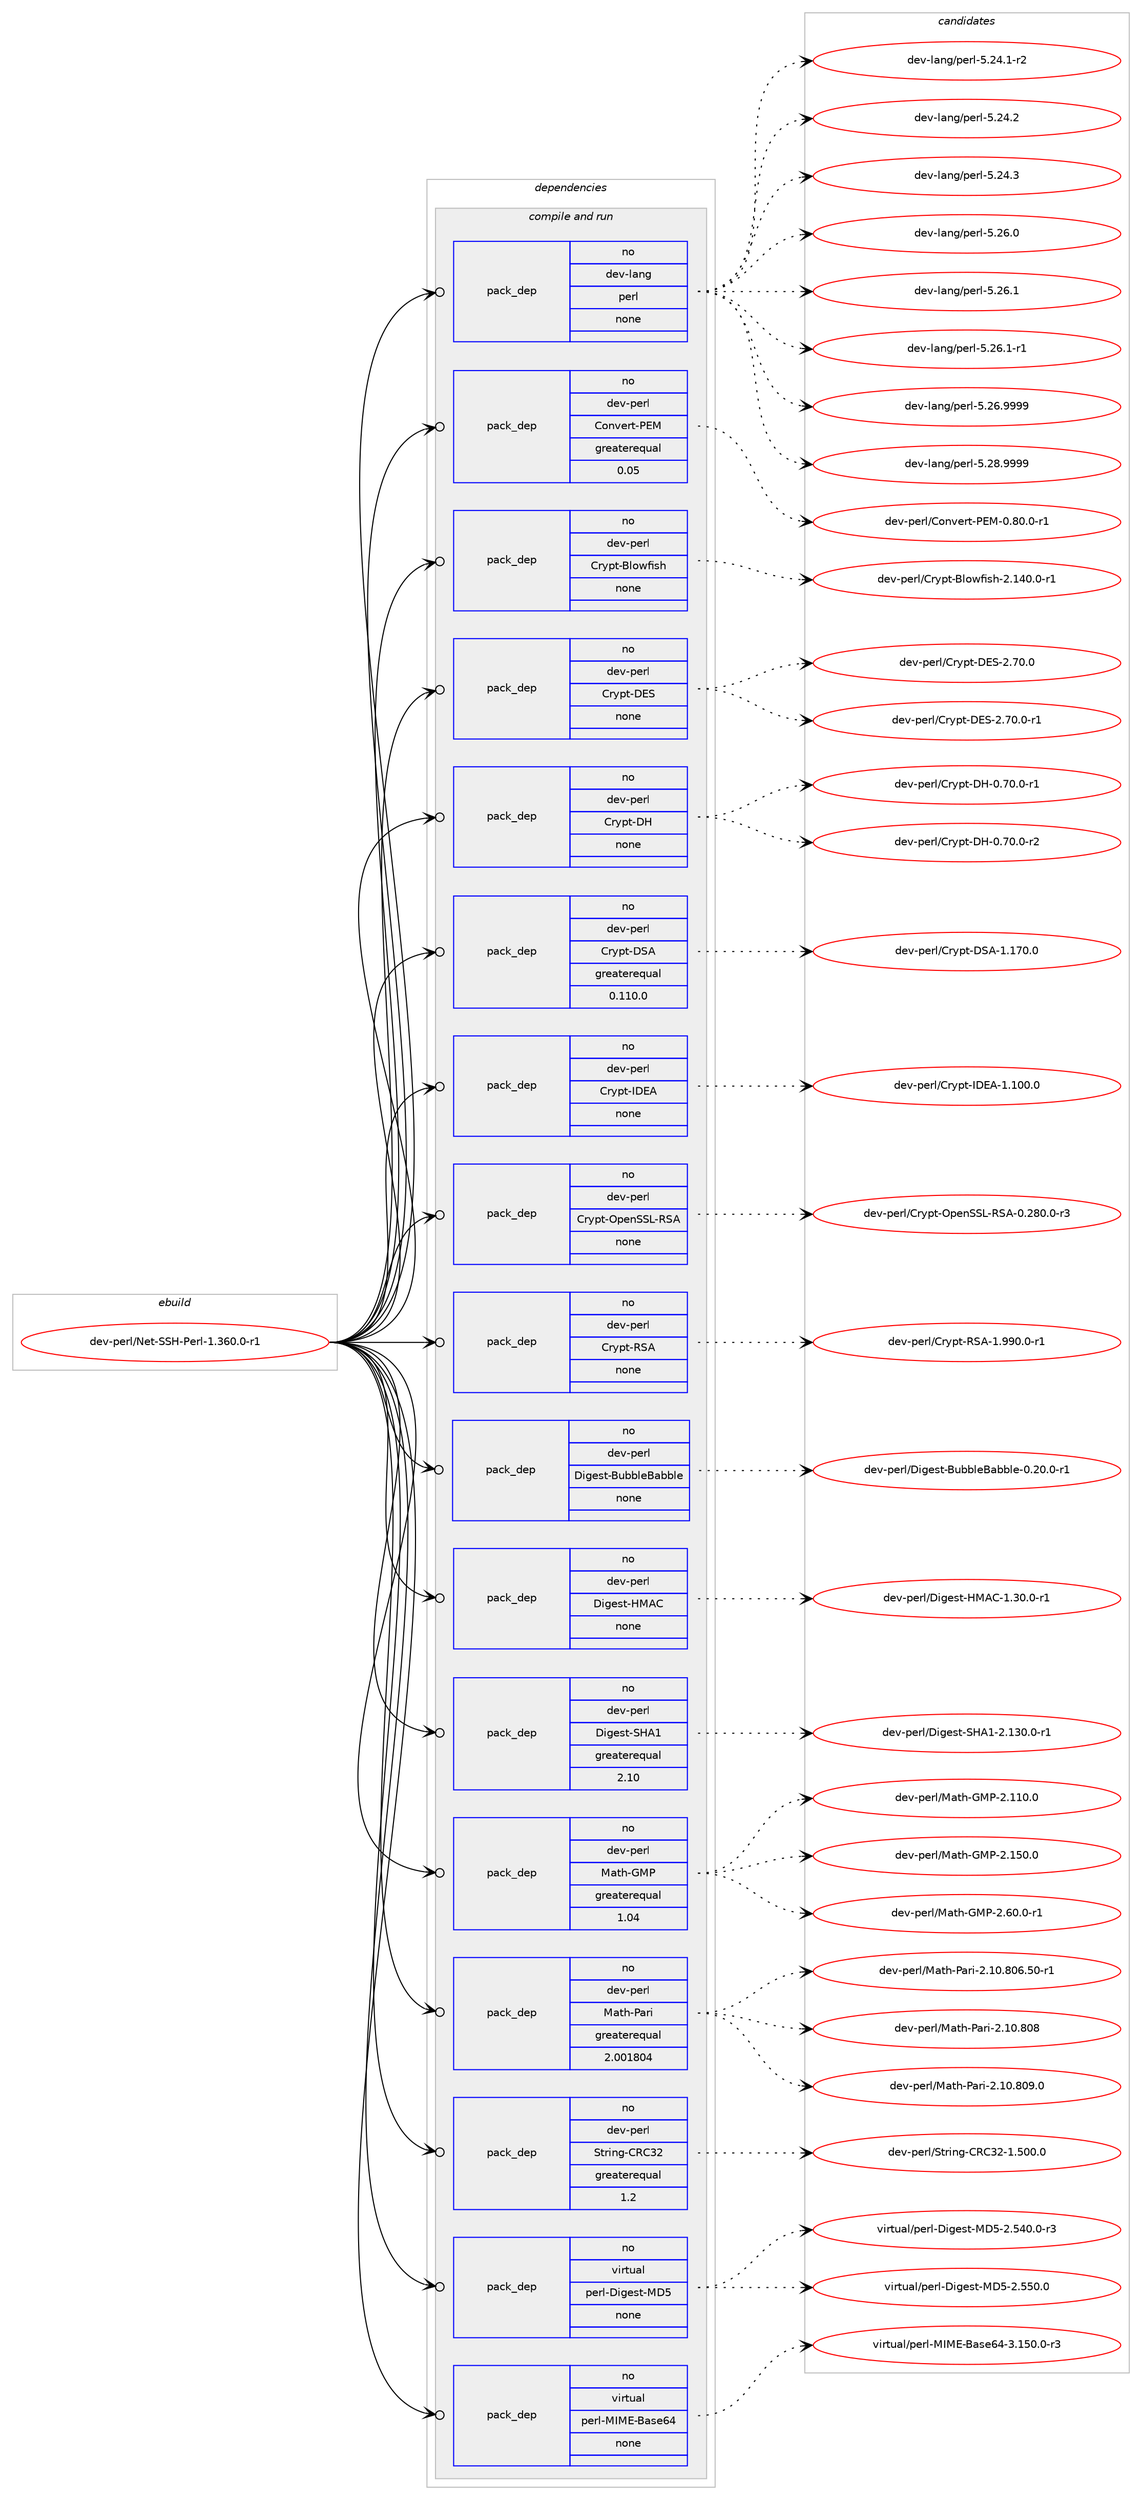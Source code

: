 digraph prolog {

# *************
# Graph options
# *************

newrank=true;
concentrate=true;
compound=true;
graph [rankdir=LR,fontname=Helvetica,fontsize=10,ranksep=1.5];#, ranksep=2.5, nodesep=0.2];
edge  [arrowhead=vee];
node  [fontname=Helvetica,fontsize=10];

# **********
# The ebuild
# **********

subgraph cluster_leftcol {
color=gray;
rank=same;
label=<<i>ebuild</i>>;
id [label="dev-perl/Net-SSH-Perl-1.360.0-r1", color=red, width=4, href="../dev-perl/Net-SSH-Perl-1.360.0-r1.svg"];
}

# ****************
# The dependencies
# ****************

subgraph cluster_midcol {
color=gray;
label=<<i>dependencies</i>>;
subgraph cluster_compile {
fillcolor="#eeeeee";
style=filled;
label=<<i>compile</i>>;
}
subgraph cluster_compileandrun {
fillcolor="#eeeeee";
style=filled;
label=<<i>compile and run</i>>;
subgraph pack104886 {
dependency136351 [label=<<TABLE BORDER="0" CELLBORDER="1" CELLSPACING="0" CELLPADDING="4" WIDTH="220"><TR><TD ROWSPAN="6" CELLPADDING="30">pack_dep</TD></TR><TR><TD WIDTH="110">no</TD></TR><TR><TD>dev-lang</TD></TR><TR><TD>perl</TD></TR><TR><TD>none</TD></TR><TR><TD></TD></TR></TABLE>>, shape=none, color=blue];
}
id:e -> dependency136351:w [weight=20,style="solid",arrowhead="odotvee"];
subgraph pack104887 {
dependency136352 [label=<<TABLE BORDER="0" CELLBORDER="1" CELLSPACING="0" CELLPADDING="4" WIDTH="220"><TR><TD ROWSPAN="6" CELLPADDING="30">pack_dep</TD></TR><TR><TD WIDTH="110">no</TD></TR><TR><TD>dev-perl</TD></TR><TR><TD>Convert-PEM</TD></TR><TR><TD>greaterequal</TD></TR><TR><TD>0.05</TD></TR></TABLE>>, shape=none, color=blue];
}
id:e -> dependency136352:w [weight=20,style="solid",arrowhead="odotvee"];
subgraph pack104888 {
dependency136353 [label=<<TABLE BORDER="0" CELLBORDER="1" CELLSPACING="0" CELLPADDING="4" WIDTH="220"><TR><TD ROWSPAN="6" CELLPADDING="30">pack_dep</TD></TR><TR><TD WIDTH="110">no</TD></TR><TR><TD>dev-perl</TD></TR><TR><TD>Crypt-Blowfish</TD></TR><TR><TD>none</TD></TR><TR><TD></TD></TR></TABLE>>, shape=none, color=blue];
}
id:e -> dependency136353:w [weight=20,style="solid",arrowhead="odotvee"];
subgraph pack104889 {
dependency136354 [label=<<TABLE BORDER="0" CELLBORDER="1" CELLSPACING="0" CELLPADDING="4" WIDTH="220"><TR><TD ROWSPAN="6" CELLPADDING="30">pack_dep</TD></TR><TR><TD WIDTH="110">no</TD></TR><TR><TD>dev-perl</TD></TR><TR><TD>Crypt-DES</TD></TR><TR><TD>none</TD></TR><TR><TD></TD></TR></TABLE>>, shape=none, color=blue];
}
id:e -> dependency136354:w [weight=20,style="solid",arrowhead="odotvee"];
subgraph pack104890 {
dependency136355 [label=<<TABLE BORDER="0" CELLBORDER="1" CELLSPACING="0" CELLPADDING="4" WIDTH="220"><TR><TD ROWSPAN="6" CELLPADDING="30">pack_dep</TD></TR><TR><TD WIDTH="110">no</TD></TR><TR><TD>dev-perl</TD></TR><TR><TD>Crypt-DH</TD></TR><TR><TD>none</TD></TR><TR><TD></TD></TR></TABLE>>, shape=none, color=blue];
}
id:e -> dependency136355:w [weight=20,style="solid",arrowhead="odotvee"];
subgraph pack104891 {
dependency136356 [label=<<TABLE BORDER="0" CELLBORDER="1" CELLSPACING="0" CELLPADDING="4" WIDTH="220"><TR><TD ROWSPAN="6" CELLPADDING="30">pack_dep</TD></TR><TR><TD WIDTH="110">no</TD></TR><TR><TD>dev-perl</TD></TR><TR><TD>Crypt-DSA</TD></TR><TR><TD>greaterequal</TD></TR><TR><TD>0.110.0</TD></TR></TABLE>>, shape=none, color=blue];
}
id:e -> dependency136356:w [weight=20,style="solid",arrowhead="odotvee"];
subgraph pack104892 {
dependency136357 [label=<<TABLE BORDER="0" CELLBORDER="1" CELLSPACING="0" CELLPADDING="4" WIDTH="220"><TR><TD ROWSPAN="6" CELLPADDING="30">pack_dep</TD></TR><TR><TD WIDTH="110">no</TD></TR><TR><TD>dev-perl</TD></TR><TR><TD>Crypt-IDEA</TD></TR><TR><TD>none</TD></TR><TR><TD></TD></TR></TABLE>>, shape=none, color=blue];
}
id:e -> dependency136357:w [weight=20,style="solid",arrowhead="odotvee"];
subgraph pack104893 {
dependency136358 [label=<<TABLE BORDER="0" CELLBORDER="1" CELLSPACING="0" CELLPADDING="4" WIDTH="220"><TR><TD ROWSPAN="6" CELLPADDING="30">pack_dep</TD></TR><TR><TD WIDTH="110">no</TD></TR><TR><TD>dev-perl</TD></TR><TR><TD>Crypt-OpenSSL-RSA</TD></TR><TR><TD>none</TD></TR><TR><TD></TD></TR></TABLE>>, shape=none, color=blue];
}
id:e -> dependency136358:w [weight=20,style="solid",arrowhead="odotvee"];
subgraph pack104894 {
dependency136359 [label=<<TABLE BORDER="0" CELLBORDER="1" CELLSPACING="0" CELLPADDING="4" WIDTH="220"><TR><TD ROWSPAN="6" CELLPADDING="30">pack_dep</TD></TR><TR><TD WIDTH="110">no</TD></TR><TR><TD>dev-perl</TD></TR><TR><TD>Crypt-RSA</TD></TR><TR><TD>none</TD></TR><TR><TD></TD></TR></TABLE>>, shape=none, color=blue];
}
id:e -> dependency136359:w [weight=20,style="solid",arrowhead="odotvee"];
subgraph pack104895 {
dependency136360 [label=<<TABLE BORDER="0" CELLBORDER="1" CELLSPACING="0" CELLPADDING="4" WIDTH="220"><TR><TD ROWSPAN="6" CELLPADDING="30">pack_dep</TD></TR><TR><TD WIDTH="110">no</TD></TR><TR><TD>dev-perl</TD></TR><TR><TD>Digest-BubbleBabble</TD></TR><TR><TD>none</TD></TR><TR><TD></TD></TR></TABLE>>, shape=none, color=blue];
}
id:e -> dependency136360:w [weight=20,style="solid",arrowhead="odotvee"];
subgraph pack104896 {
dependency136361 [label=<<TABLE BORDER="0" CELLBORDER="1" CELLSPACING="0" CELLPADDING="4" WIDTH="220"><TR><TD ROWSPAN="6" CELLPADDING="30">pack_dep</TD></TR><TR><TD WIDTH="110">no</TD></TR><TR><TD>dev-perl</TD></TR><TR><TD>Digest-HMAC</TD></TR><TR><TD>none</TD></TR><TR><TD></TD></TR></TABLE>>, shape=none, color=blue];
}
id:e -> dependency136361:w [weight=20,style="solid",arrowhead="odotvee"];
subgraph pack104897 {
dependency136362 [label=<<TABLE BORDER="0" CELLBORDER="1" CELLSPACING="0" CELLPADDING="4" WIDTH="220"><TR><TD ROWSPAN="6" CELLPADDING="30">pack_dep</TD></TR><TR><TD WIDTH="110">no</TD></TR><TR><TD>dev-perl</TD></TR><TR><TD>Digest-SHA1</TD></TR><TR><TD>greaterequal</TD></TR><TR><TD>2.10</TD></TR></TABLE>>, shape=none, color=blue];
}
id:e -> dependency136362:w [weight=20,style="solid",arrowhead="odotvee"];
subgraph pack104898 {
dependency136363 [label=<<TABLE BORDER="0" CELLBORDER="1" CELLSPACING="0" CELLPADDING="4" WIDTH="220"><TR><TD ROWSPAN="6" CELLPADDING="30">pack_dep</TD></TR><TR><TD WIDTH="110">no</TD></TR><TR><TD>dev-perl</TD></TR><TR><TD>Math-GMP</TD></TR><TR><TD>greaterequal</TD></TR><TR><TD>1.04</TD></TR></TABLE>>, shape=none, color=blue];
}
id:e -> dependency136363:w [weight=20,style="solid",arrowhead="odotvee"];
subgraph pack104899 {
dependency136364 [label=<<TABLE BORDER="0" CELLBORDER="1" CELLSPACING="0" CELLPADDING="4" WIDTH="220"><TR><TD ROWSPAN="6" CELLPADDING="30">pack_dep</TD></TR><TR><TD WIDTH="110">no</TD></TR><TR><TD>dev-perl</TD></TR><TR><TD>Math-Pari</TD></TR><TR><TD>greaterequal</TD></TR><TR><TD>2.001804</TD></TR></TABLE>>, shape=none, color=blue];
}
id:e -> dependency136364:w [weight=20,style="solid",arrowhead="odotvee"];
subgraph pack104900 {
dependency136365 [label=<<TABLE BORDER="0" CELLBORDER="1" CELLSPACING="0" CELLPADDING="4" WIDTH="220"><TR><TD ROWSPAN="6" CELLPADDING="30">pack_dep</TD></TR><TR><TD WIDTH="110">no</TD></TR><TR><TD>dev-perl</TD></TR><TR><TD>String-CRC32</TD></TR><TR><TD>greaterequal</TD></TR><TR><TD>1.2</TD></TR></TABLE>>, shape=none, color=blue];
}
id:e -> dependency136365:w [weight=20,style="solid",arrowhead="odotvee"];
subgraph pack104901 {
dependency136366 [label=<<TABLE BORDER="0" CELLBORDER="1" CELLSPACING="0" CELLPADDING="4" WIDTH="220"><TR><TD ROWSPAN="6" CELLPADDING="30">pack_dep</TD></TR><TR><TD WIDTH="110">no</TD></TR><TR><TD>virtual</TD></TR><TR><TD>perl-Digest-MD5</TD></TR><TR><TD>none</TD></TR><TR><TD></TD></TR></TABLE>>, shape=none, color=blue];
}
id:e -> dependency136366:w [weight=20,style="solid",arrowhead="odotvee"];
subgraph pack104902 {
dependency136367 [label=<<TABLE BORDER="0" CELLBORDER="1" CELLSPACING="0" CELLPADDING="4" WIDTH="220"><TR><TD ROWSPAN="6" CELLPADDING="30">pack_dep</TD></TR><TR><TD WIDTH="110">no</TD></TR><TR><TD>virtual</TD></TR><TR><TD>perl-MIME-Base64</TD></TR><TR><TD>none</TD></TR><TR><TD></TD></TR></TABLE>>, shape=none, color=blue];
}
id:e -> dependency136367:w [weight=20,style="solid",arrowhead="odotvee"];
}
subgraph cluster_run {
fillcolor="#eeeeee";
style=filled;
label=<<i>run</i>>;
}
}

# **************
# The candidates
# **************

subgraph cluster_choices {
rank=same;
color=gray;
label=<<i>candidates</i>>;

subgraph choice104886 {
color=black;
nodesep=1;
choice100101118451089711010347112101114108455346505246494511450 [label="dev-lang/perl-5.24.1-r2", color=red, width=4,href="../dev-lang/perl-5.24.1-r2.svg"];
choice10010111845108971101034711210111410845534650524650 [label="dev-lang/perl-5.24.2", color=red, width=4,href="../dev-lang/perl-5.24.2.svg"];
choice10010111845108971101034711210111410845534650524651 [label="dev-lang/perl-5.24.3", color=red, width=4,href="../dev-lang/perl-5.24.3.svg"];
choice10010111845108971101034711210111410845534650544648 [label="dev-lang/perl-5.26.0", color=red, width=4,href="../dev-lang/perl-5.26.0.svg"];
choice10010111845108971101034711210111410845534650544649 [label="dev-lang/perl-5.26.1", color=red, width=4,href="../dev-lang/perl-5.26.1.svg"];
choice100101118451089711010347112101114108455346505446494511449 [label="dev-lang/perl-5.26.1-r1", color=red, width=4,href="../dev-lang/perl-5.26.1-r1.svg"];
choice10010111845108971101034711210111410845534650544657575757 [label="dev-lang/perl-5.26.9999", color=red, width=4,href="../dev-lang/perl-5.26.9999.svg"];
choice10010111845108971101034711210111410845534650564657575757 [label="dev-lang/perl-5.28.9999", color=red, width=4,href="../dev-lang/perl-5.28.9999.svg"];
dependency136351:e -> choice100101118451089711010347112101114108455346505246494511450:w [style=dotted,weight="100"];
dependency136351:e -> choice10010111845108971101034711210111410845534650524650:w [style=dotted,weight="100"];
dependency136351:e -> choice10010111845108971101034711210111410845534650524651:w [style=dotted,weight="100"];
dependency136351:e -> choice10010111845108971101034711210111410845534650544648:w [style=dotted,weight="100"];
dependency136351:e -> choice10010111845108971101034711210111410845534650544649:w [style=dotted,weight="100"];
dependency136351:e -> choice100101118451089711010347112101114108455346505446494511449:w [style=dotted,weight="100"];
dependency136351:e -> choice10010111845108971101034711210111410845534650544657575757:w [style=dotted,weight="100"];
dependency136351:e -> choice10010111845108971101034711210111410845534650564657575757:w [style=dotted,weight="100"];
}
subgraph choice104887 {
color=black;
nodesep=1;
choice10010111845112101114108476711111011810111411645806977454846564846484511449 [label="dev-perl/Convert-PEM-0.80.0-r1", color=red, width=4,href="../dev-perl/Convert-PEM-0.80.0-r1.svg"];
dependency136352:e -> choice10010111845112101114108476711111011810111411645806977454846564846484511449:w [style=dotted,weight="100"];
}
subgraph choice104888 {
color=black;
nodesep=1;
choice100101118451121011141084767114121112116456610811111910210511510445504649524846484511449 [label="dev-perl/Crypt-Blowfish-2.140.0-r1", color=red, width=4,href="../dev-perl/Crypt-Blowfish-2.140.0-r1.svg"];
dependency136353:e -> choice100101118451121011141084767114121112116456610811111910210511510445504649524846484511449:w [style=dotted,weight="100"];
}
subgraph choice104889 {
color=black;
nodesep=1;
choice1001011184511210111410847671141211121164568698345504655484648 [label="dev-perl/Crypt-DES-2.70.0", color=red, width=4,href="../dev-perl/Crypt-DES-2.70.0.svg"];
choice10010111845112101114108476711412111211645686983455046554846484511449 [label="dev-perl/Crypt-DES-2.70.0-r1", color=red, width=4,href="../dev-perl/Crypt-DES-2.70.0-r1.svg"];
dependency136354:e -> choice1001011184511210111410847671141211121164568698345504655484648:w [style=dotted,weight="100"];
dependency136354:e -> choice10010111845112101114108476711412111211645686983455046554846484511449:w [style=dotted,weight="100"];
}
subgraph choice104890 {
color=black;
nodesep=1;
choice100101118451121011141084767114121112116456872454846554846484511449 [label="dev-perl/Crypt-DH-0.70.0-r1", color=red, width=4,href="../dev-perl/Crypt-DH-0.70.0-r1.svg"];
choice100101118451121011141084767114121112116456872454846554846484511450 [label="dev-perl/Crypt-DH-0.70.0-r2", color=red, width=4,href="../dev-perl/Crypt-DH-0.70.0-r2.svg"];
dependency136355:e -> choice100101118451121011141084767114121112116456872454846554846484511449:w [style=dotted,weight="100"];
dependency136355:e -> choice100101118451121011141084767114121112116456872454846554846484511450:w [style=dotted,weight="100"];
}
subgraph choice104891 {
color=black;
nodesep=1;
choice100101118451121011141084767114121112116456883654549464955484648 [label="dev-perl/Crypt-DSA-1.170.0", color=red, width=4,href="../dev-perl/Crypt-DSA-1.170.0.svg"];
dependency136356:e -> choice100101118451121011141084767114121112116456883654549464955484648:w [style=dotted,weight="100"];
}
subgraph choice104892 {
color=black;
nodesep=1;
choice10010111845112101114108476711412111211645736869654549464948484648 [label="dev-perl/Crypt-IDEA-1.100.0", color=red, width=4,href="../dev-perl/Crypt-IDEA-1.100.0.svg"];
dependency136357:e -> choice10010111845112101114108476711412111211645736869654549464948484648:w [style=dotted,weight="100"];
}
subgraph choice104893 {
color=black;
nodesep=1;
choice10010111845112101114108476711412111211645791121011108383764582836545484650564846484511451 [label="dev-perl/Crypt-OpenSSL-RSA-0.280.0-r3", color=red, width=4,href="../dev-perl/Crypt-OpenSSL-RSA-0.280.0-r3.svg"];
dependency136358:e -> choice10010111845112101114108476711412111211645791121011108383764582836545484650564846484511451:w [style=dotted,weight="100"];
}
subgraph choice104894 {
color=black;
nodesep=1;
choice1001011184511210111410847671141211121164582836545494657574846484511449 [label="dev-perl/Crypt-RSA-1.990.0-r1", color=red, width=4,href="../dev-perl/Crypt-RSA-1.990.0-r1.svg"];
dependency136359:e -> choice1001011184511210111410847671141211121164582836545494657574846484511449:w [style=dotted,weight="100"];
}
subgraph choice104895 {
color=black;
nodesep=1;
choice1001011184511210111410847681051031011151164566117989810810166979898108101454846504846484511449 [label="dev-perl/Digest-BubbleBabble-0.20.0-r1", color=red, width=4,href="../dev-perl/Digest-BubbleBabble-0.20.0-r1.svg"];
dependency136360:e -> choice1001011184511210111410847681051031011151164566117989810810166979898108101454846504846484511449:w [style=dotted,weight="100"];
}
subgraph choice104896 {
color=black;
nodesep=1;
choice1001011184511210111410847681051031011151164572776567454946514846484511449 [label="dev-perl/Digest-HMAC-1.30.0-r1", color=red, width=4,href="../dev-perl/Digest-HMAC-1.30.0-r1.svg"];
dependency136361:e -> choice1001011184511210111410847681051031011151164572776567454946514846484511449:w [style=dotted,weight="100"];
}
subgraph choice104897 {
color=black;
nodesep=1;
choice100101118451121011141084768105103101115116458372654945504649514846484511449 [label="dev-perl/Digest-SHA1-2.130.0-r1", color=red, width=4,href="../dev-perl/Digest-SHA1-2.130.0-r1.svg"];
dependency136362:e -> choice100101118451121011141084768105103101115116458372654945504649514846484511449:w [style=dotted,weight="100"];
}
subgraph choice104898 {
color=black;
nodesep=1;
choice10010111845112101114108477797116104457177804550464949484648 [label="dev-perl/Math-GMP-2.110.0", color=red, width=4,href="../dev-perl/Math-GMP-2.110.0.svg"];
choice10010111845112101114108477797116104457177804550464953484648 [label="dev-perl/Math-GMP-2.150.0", color=red, width=4,href="../dev-perl/Math-GMP-2.150.0.svg"];
choice1001011184511210111410847779711610445717780455046544846484511449 [label="dev-perl/Math-GMP-2.60.0-r1", color=red, width=4,href="../dev-perl/Math-GMP-2.60.0-r1.svg"];
dependency136363:e -> choice10010111845112101114108477797116104457177804550464949484648:w [style=dotted,weight="100"];
dependency136363:e -> choice10010111845112101114108477797116104457177804550464953484648:w [style=dotted,weight="100"];
dependency136363:e -> choice1001011184511210111410847779711610445717780455046544846484511449:w [style=dotted,weight="100"];
}
subgraph choice104899 {
color=black;
nodesep=1;
choice100101118451121011141084777971161044580971141054550464948465648544653484511449 [label="dev-perl/Math-Pari-2.10.806.50-r1", color=red, width=4,href="../dev-perl/Math-Pari-2.10.806.50-r1.svg"];
choice10010111845112101114108477797116104458097114105455046494846564856 [label="dev-perl/Math-Pari-2.10.808", color=red, width=4,href="../dev-perl/Math-Pari-2.10.808.svg"];
choice100101118451121011141084777971161044580971141054550464948465648574648 [label="dev-perl/Math-Pari-2.10.809.0", color=red, width=4,href="../dev-perl/Math-Pari-2.10.809.0.svg"];
dependency136364:e -> choice100101118451121011141084777971161044580971141054550464948465648544653484511449:w [style=dotted,weight="100"];
dependency136364:e -> choice10010111845112101114108477797116104458097114105455046494846564856:w [style=dotted,weight="100"];
dependency136364:e -> choice100101118451121011141084777971161044580971141054550464948465648574648:w [style=dotted,weight="100"];
}
subgraph choice104900 {
color=black;
nodesep=1;
choice1001011184511210111410847831161141051101034567826751504549465348484648 [label="dev-perl/String-CRC32-1.500.0", color=red, width=4,href="../dev-perl/String-CRC32-1.500.0.svg"];
dependency136365:e -> choice1001011184511210111410847831161141051101034567826751504549465348484648:w [style=dotted,weight="100"];
}
subgraph choice104901 {
color=black;
nodesep=1;
choice118105114116117971084711210111410845681051031011151164577685345504653524846484511451 [label="virtual/perl-Digest-MD5-2.540.0-r3", color=red, width=4,href="../virtual/perl-Digest-MD5-2.540.0-r3.svg"];
choice11810511411611797108471121011141084568105103101115116457768534550465353484648 [label="virtual/perl-Digest-MD5-2.550.0", color=red, width=4,href="../virtual/perl-Digest-MD5-2.550.0.svg"];
dependency136366:e -> choice118105114116117971084711210111410845681051031011151164577685345504653524846484511451:w [style=dotted,weight="100"];
dependency136366:e -> choice11810511411611797108471121011141084568105103101115116457768534550465353484648:w [style=dotted,weight="100"];
}
subgraph choice104902 {
color=black;
nodesep=1;
choice11810511411611797108471121011141084577737769456697115101545245514649534846484511451 [label="virtual/perl-MIME-Base64-3.150.0-r3", color=red, width=4,href="../virtual/perl-MIME-Base64-3.150.0-r3.svg"];
dependency136367:e -> choice11810511411611797108471121011141084577737769456697115101545245514649534846484511451:w [style=dotted,weight="100"];
}
}

}
